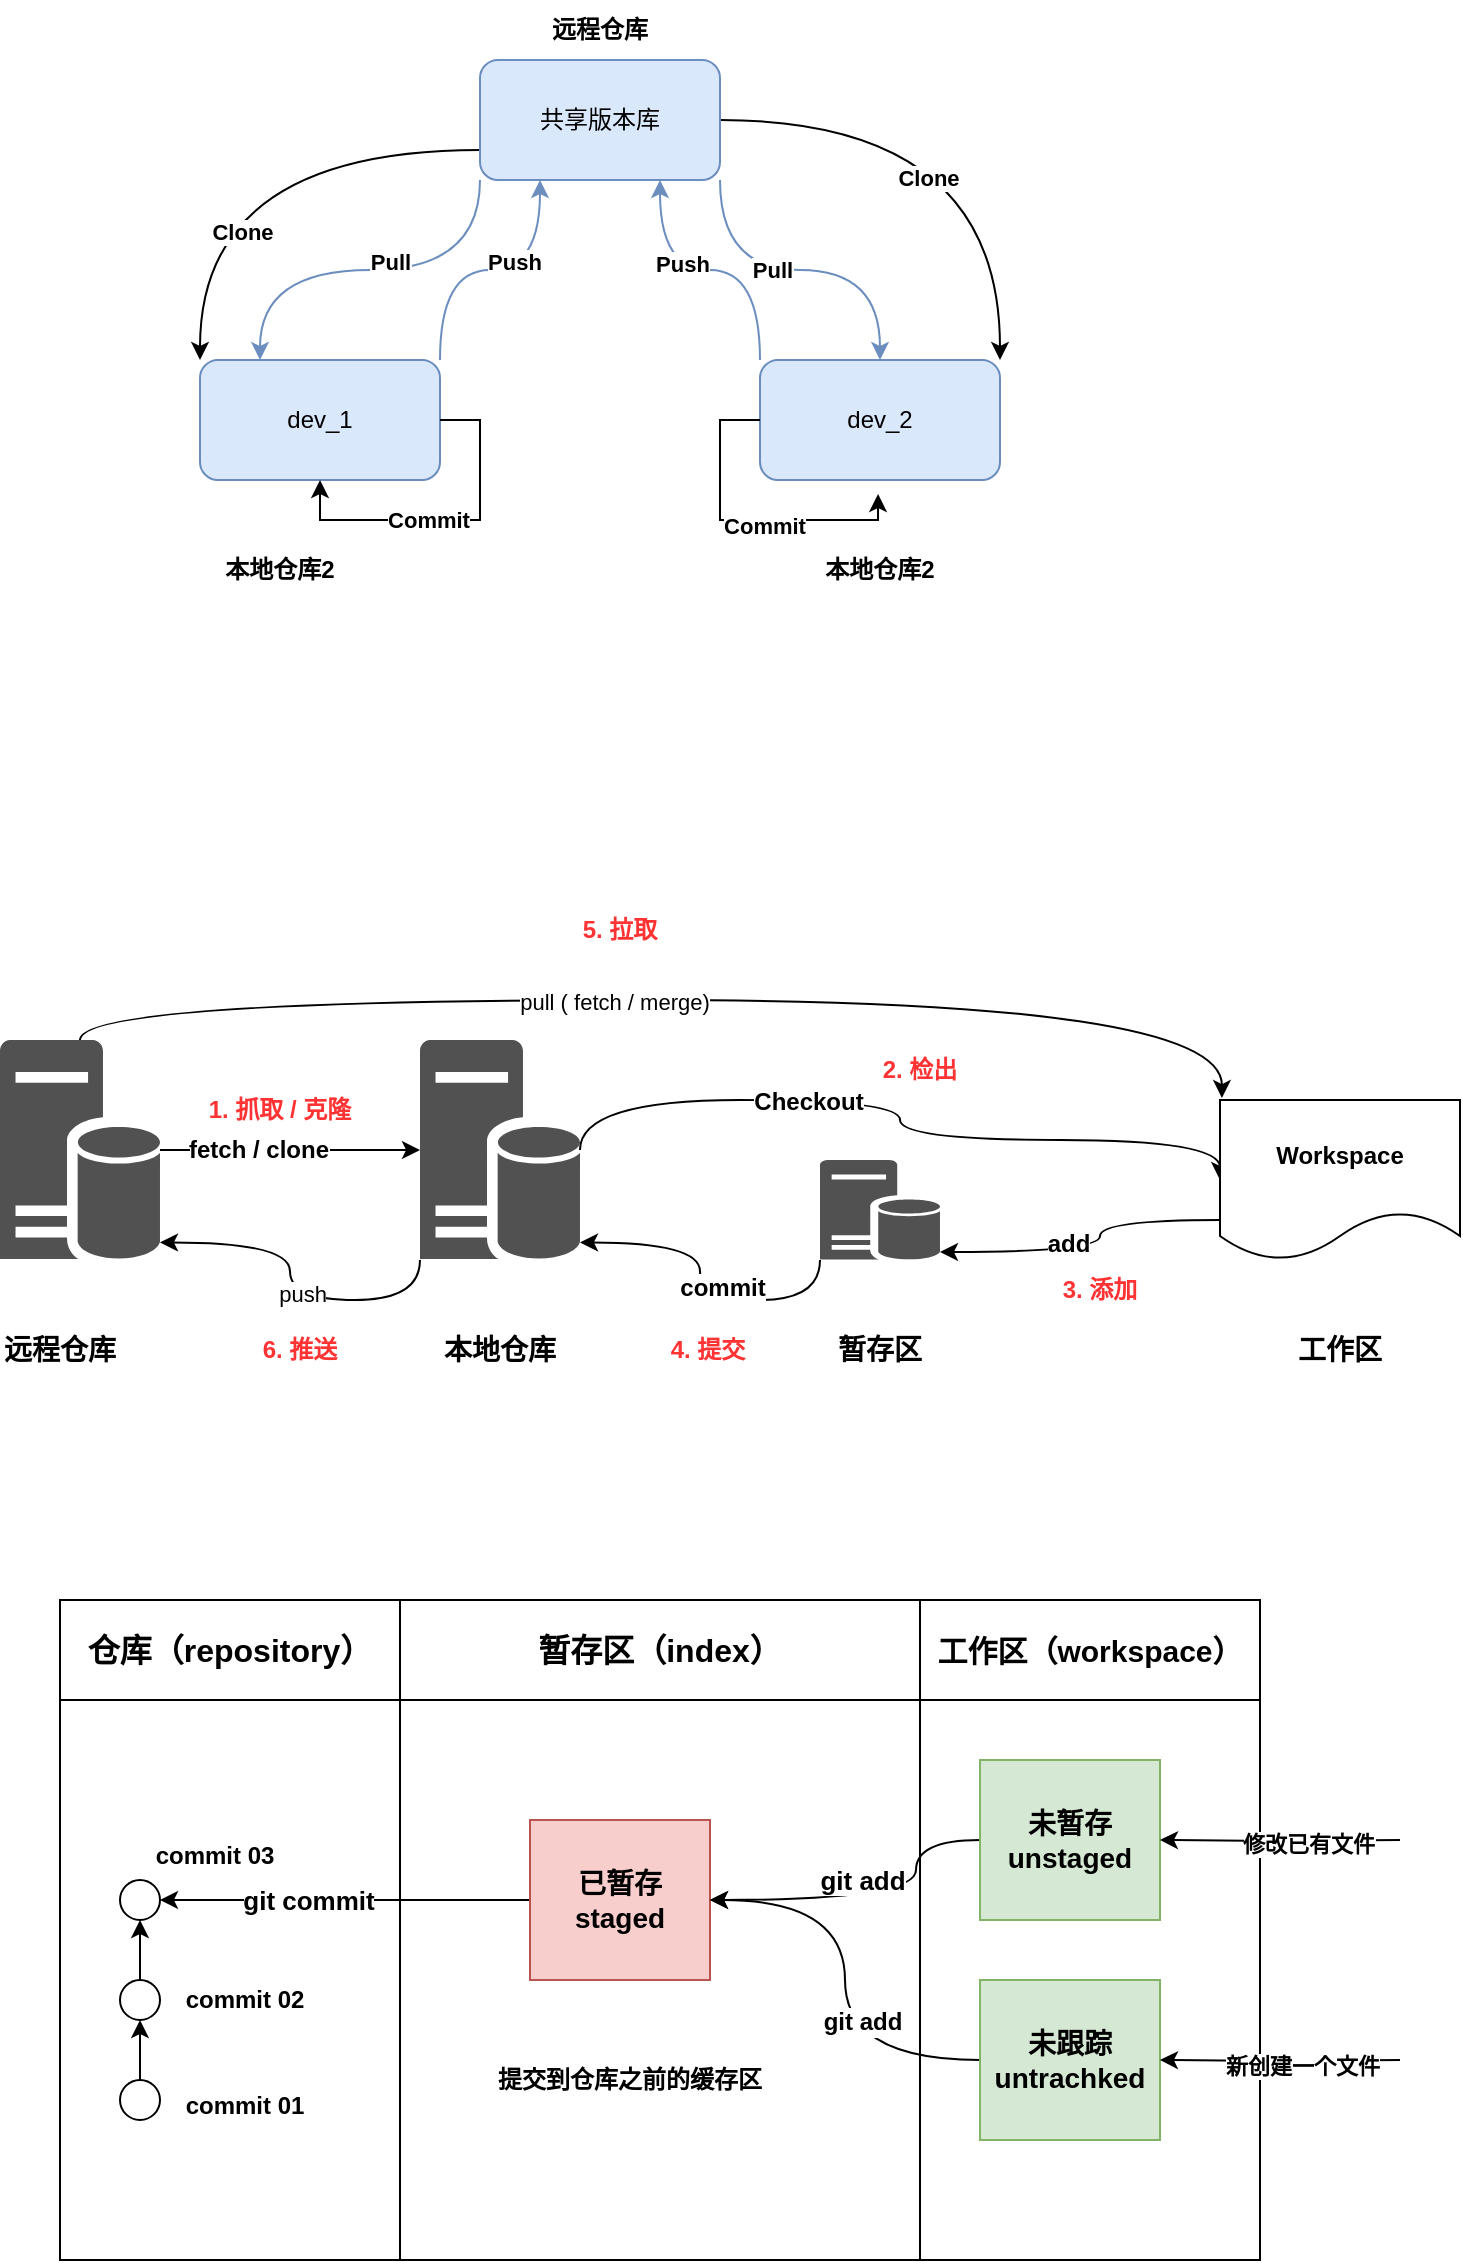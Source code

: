 <mxfile version="21.2.8" type="device">
  <diagram name="第 1 页" id="l9FvGU3IutL-vU-HciU5">
    <mxGraphModel dx="1098" dy="868" grid="1" gridSize="10" guides="1" tooltips="1" connect="1" arrows="1" fold="1" page="1" pageScale="1" pageWidth="827" pageHeight="1169" math="0" shadow="0">
      <root>
        <mxCell id="0" />
        <mxCell id="1" parent="0" />
        <mxCell id="eo-bYz45HFi3uBXh9IhI-4" style="edgeStyle=orthogonalEdgeStyle;rounded=0;orthogonalLoop=1;jettySize=auto;html=1;exitX=0;exitY=0.75;exitDx=0;exitDy=0;entryX=0;entryY=0;entryDx=0;entryDy=0;curved=1;" edge="1" parent="1" source="eo-bYz45HFi3uBXh9IhI-1" target="eo-bYz45HFi3uBXh9IhI-2">
          <mxGeometry relative="1" as="geometry" />
        </mxCell>
        <mxCell id="eo-bYz45HFi3uBXh9IhI-11" value="&lt;b&gt;Clone&lt;/b&gt;" style="edgeLabel;html=1;align=center;verticalAlign=middle;resizable=0;points=[];" vertex="1" connectable="0" parent="eo-bYz45HFi3uBXh9IhI-4">
          <mxGeometry x="0.478" y="21" relative="1" as="geometry">
            <mxPoint as="offset" />
          </mxGeometry>
        </mxCell>
        <mxCell id="eo-bYz45HFi3uBXh9IhI-5" style="edgeStyle=orthogonalEdgeStyle;rounded=0;orthogonalLoop=1;jettySize=auto;html=1;exitX=0;exitY=1;exitDx=0;exitDy=0;entryX=0.25;entryY=0;entryDx=0;entryDy=0;curved=1;fillColor=#dae8fc;strokeColor=#6c8ebf;" edge="1" parent="1" source="eo-bYz45HFi3uBXh9IhI-1" target="eo-bYz45HFi3uBXh9IhI-2">
          <mxGeometry relative="1" as="geometry" />
        </mxCell>
        <mxCell id="eo-bYz45HFi3uBXh9IhI-12" value="&lt;b&gt;Pull&lt;/b&gt;" style="edgeLabel;html=1;align=center;verticalAlign=middle;resizable=0;points=[];" vertex="1" connectable="0" parent="eo-bYz45HFi3uBXh9IhI-5">
          <mxGeometry x="-0.1" y="-4" relative="1" as="geometry">
            <mxPoint as="offset" />
          </mxGeometry>
        </mxCell>
        <mxCell id="eo-bYz45HFi3uBXh9IhI-6" style="edgeStyle=orthogonalEdgeStyle;rounded=0;orthogonalLoop=1;jettySize=auto;html=1;exitX=0.25;exitY=1;exitDx=0;exitDy=0;entryX=1;entryY=0;entryDx=0;entryDy=0;curved=1;startArrow=classic;startFill=1;endArrow=none;endFill=0;fillColor=#dae8fc;strokeColor=#6c8ebf;" edge="1" parent="1" source="eo-bYz45HFi3uBXh9IhI-1" target="eo-bYz45HFi3uBXh9IhI-2">
          <mxGeometry relative="1" as="geometry" />
        </mxCell>
        <mxCell id="eo-bYz45HFi3uBXh9IhI-17" value="&lt;b&gt;Push&lt;/b&gt;" style="edgeLabel;html=1;align=center;verticalAlign=middle;resizable=0;points=[];" vertex="1" connectable="0" parent="eo-bYz45HFi3uBXh9IhI-6">
          <mxGeometry x="-0.171" y="-4" relative="1" as="geometry">
            <mxPoint as="offset" />
          </mxGeometry>
        </mxCell>
        <mxCell id="eo-bYz45HFi3uBXh9IhI-8" style="edgeStyle=orthogonalEdgeStyle;rounded=0;orthogonalLoop=1;jettySize=auto;html=1;exitX=1;exitY=0.5;exitDx=0;exitDy=0;curved=1;entryX=1;entryY=0;entryDx=0;entryDy=0;" edge="1" parent="1" source="eo-bYz45HFi3uBXh9IhI-1" target="eo-bYz45HFi3uBXh9IhI-3">
          <mxGeometry relative="1" as="geometry" />
        </mxCell>
        <mxCell id="eo-bYz45HFi3uBXh9IhI-13" value="&lt;b&gt;Clone&lt;/b&gt;" style="edgeLabel;html=1;align=center;verticalAlign=middle;resizable=0;points=[];" vertex="1" connectable="0" parent="eo-bYz45HFi3uBXh9IhI-8">
          <mxGeometry x="-0.2" y="-29" relative="1" as="geometry">
            <mxPoint as="offset" />
          </mxGeometry>
        </mxCell>
        <mxCell id="eo-bYz45HFi3uBXh9IhI-9" style="edgeStyle=orthogonalEdgeStyle;rounded=0;orthogonalLoop=1;jettySize=auto;html=1;exitX=1;exitY=1;exitDx=0;exitDy=0;entryX=0.5;entryY=0;entryDx=0;entryDy=0;curved=1;fillColor=#dae8fc;strokeColor=#6c8ebf;" edge="1" parent="1" source="eo-bYz45HFi3uBXh9IhI-1" target="eo-bYz45HFi3uBXh9IhI-3">
          <mxGeometry relative="1" as="geometry" />
        </mxCell>
        <mxCell id="eo-bYz45HFi3uBXh9IhI-15" value="&lt;b&gt;Pull&lt;/b&gt;" style="edgeLabel;html=1;align=center;verticalAlign=middle;resizable=0;points=[];" vertex="1" connectable="0" parent="eo-bYz45HFi3uBXh9IhI-9">
          <mxGeometry x="-0.165" relative="1" as="geometry">
            <mxPoint as="offset" />
          </mxGeometry>
        </mxCell>
        <mxCell id="eo-bYz45HFi3uBXh9IhI-10" style="edgeStyle=orthogonalEdgeStyle;rounded=0;orthogonalLoop=1;jettySize=auto;html=1;exitX=0.75;exitY=1;exitDx=0;exitDy=0;entryX=0;entryY=0;entryDx=0;entryDy=0;curved=1;endArrow=none;endFill=0;startArrow=classic;startFill=1;fillColor=#dae8fc;strokeColor=#6c8ebf;" edge="1" parent="1" source="eo-bYz45HFi3uBXh9IhI-1" target="eo-bYz45HFi3uBXh9IhI-3">
          <mxGeometry relative="1" as="geometry" />
        </mxCell>
        <mxCell id="eo-bYz45HFi3uBXh9IhI-16" value="&lt;b&gt;Push&lt;/b&gt;" style="edgeLabel;html=1;align=center;verticalAlign=middle;resizable=0;points=[];" vertex="1" connectable="0" parent="eo-bYz45HFi3uBXh9IhI-10">
          <mxGeometry x="-0.2" y="3" relative="1" as="geometry">
            <mxPoint as="offset" />
          </mxGeometry>
        </mxCell>
        <mxCell id="eo-bYz45HFi3uBXh9IhI-1" value="共享版本库" style="rounded=1;whiteSpace=wrap;html=1;fillColor=#dae8fc;strokeColor=#6c8ebf;" vertex="1" parent="1">
          <mxGeometry x="340" y="110" width="120" height="60" as="geometry" />
        </mxCell>
        <mxCell id="eo-bYz45HFi3uBXh9IhI-2" value="dev_1" style="rounded=1;whiteSpace=wrap;html=1;fillColor=#dae8fc;strokeColor=#6c8ebf;" vertex="1" parent="1">
          <mxGeometry x="200" y="260" width="120" height="60" as="geometry" />
        </mxCell>
        <mxCell id="eo-bYz45HFi3uBXh9IhI-3" value="dev_2" style="rounded=1;whiteSpace=wrap;html=1;fillColor=#dae8fc;strokeColor=#6c8ebf;" vertex="1" parent="1">
          <mxGeometry x="480" y="260" width="120" height="60" as="geometry" />
        </mxCell>
        <mxCell id="eo-bYz45HFi3uBXh9IhI-18" style="edgeStyle=orthogonalEdgeStyle;rounded=0;orthogonalLoop=1;jettySize=auto;html=1;exitX=1;exitY=0.5;exitDx=0;exitDy=0;entryX=0.5;entryY=1;entryDx=0;entryDy=0;" edge="1" parent="1" source="eo-bYz45HFi3uBXh9IhI-2" target="eo-bYz45HFi3uBXh9IhI-2">
          <mxGeometry relative="1" as="geometry" />
        </mxCell>
        <mxCell id="eo-bYz45HFi3uBXh9IhI-20" value="&lt;b&gt;Commit&lt;/b&gt;" style="edgeLabel;html=1;align=center;verticalAlign=middle;resizable=0;points=[];" vertex="1" connectable="0" parent="eo-bYz45HFi3uBXh9IhI-18">
          <mxGeometry x="0.129" relative="1" as="geometry">
            <mxPoint as="offset" />
          </mxGeometry>
        </mxCell>
        <mxCell id="eo-bYz45HFi3uBXh9IhI-19" style="edgeStyle=orthogonalEdgeStyle;rounded=0;orthogonalLoop=1;jettySize=auto;html=1;exitX=0;exitY=0.5;exitDx=0;exitDy=0;entryX=0.492;entryY=1.117;entryDx=0;entryDy=0;entryPerimeter=0;" edge="1" parent="1" source="eo-bYz45HFi3uBXh9IhI-3" target="eo-bYz45HFi3uBXh9IhI-3">
          <mxGeometry relative="1" as="geometry" />
        </mxCell>
        <mxCell id="eo-bYz45HFi3uBXh9IhI-21" value="&lt;b&gt;Commit&lt;/b&gt;" style="edgeLabel;html=1;align=center;verticalAlign=middle;resizable=0;points=[];" vertex="1" connectable="0" parent="eo-bYz45HFi3uBXh9IhI-19">
          <mxGeometry x="0.136" y="-3" relative="1" as="geometry">
            <mxPoint as="offset" />
          </mxGeometry>
        </mxCell>
        <mxCell id="eo-bYz45HFi3uBXh9IhI-22" value="&lt;b&gt;远程仓库&lt;/b&gt;" style="text;html=1;strokeColor=none;fillColor=none;align=center;verticalAlign=middle;whiteSpace=wrap;rounded=0;" vertex="1" parent="1">
          <mxGeometry x="370" y="80" width="60" height="30" as="geometry" />
        </mxCell>
        <mxCell id="eo-bYz45HFi3uBXh9IhI-23" value="&lt;b&gt;本地仓库2&lt;/b&gt;" style="text;html=1;strokeColor=none;fillColor=none;align=center;verticalAlign=middle;whiteSpace=wrap;rounded=0;" vertex="1" parent="1">
          <mxGeometry x="210" y="350" width="60" height="30" as="geometry" />
        </mxCell>
        <mxCell id="eo-bYz45HFi3uBXh9IhI-24" value="&lt;b&gt;本地仓库2&lt;/b&gt;" style="text;html=1;strokeColor=none;fillColor=none;align=center;verticalAlign=middle;whiteSpace=wrap;rounded=0;" vertex="1" parent="1">
          <mxGeometry x="510" y="350" width="60" height="30" as="geometry" />
        </mxCell>
        <mxCell id="eo-bYz45HFi3uBXh9IhI-34" style="edgeStyle=orthogonalEdgeStyle;rounded=0;orthogonalLoop=1;jettySize=auto;html=1;exitX=0;exitY=1;exitDx=0;exitDy=0;exitPerimeter=0;entryX=1;entryY=0.92;entryDx=0;entryDy=0;entryPerimeter=0;curved=1;" edge="1" parent="1" source="eo-bYz45HFi3uBXh9IhI-25" target="eo-bYz45HFi3uBXh9IhI-26">
          <mxGeometry relative="1" as="geometry" />
        </mxCell>
        <mxCell id="eo-bYz45HFi3uBXh9IhI-44" value="&lt;b&gt;&lt;font style=&quot;font-size: 12px;&quot;&gt;commit&lt;/font&gt;&lt;/b&gt;" style="edgeLabel;html=1;align=center;verticalAlign=middle;resizable=0;points=[];" vertex="1" connectable="0" parent="eo-bYz45HFi3uBXh9IhI-34">
          <mxGeometry x="-0.182" y="-6" relative="1" as="geometry">
            <mxPoint as="offset" />
          </mxGeometry>
        </mxCell>
        <mxCell id="eo-bYz45HFi3uBXh9IhI-25" value="" style="sketch=0;pointerEvents=1;shadow=0;dashed=0;html=1;strokeColor=none;labelPosition=center;verticalLabelPosition=bottom;verticalAlign=top;align=center;fillColor=#515151;shape=mxgraph.mscae.enterprise.database_server" vertex="1" parent="1">
          <mxGeometry x="510" y="660" width="60" height="50" as="geometry" />
        </mxCell>
        <mxCell id="eo-bYz45HFi3uBXh9IhI-30" style="edgeStyle=orthogonalEdgeStyle;rounded=0;orthogonalLoop=1;jettySize=auto;html=1;exitX=0;exitY=1;exitDx=0;exitDy=0;exitPerimeter=0;entryX=1;entryY=0.92;entryDx=0;entryDy=0;entryPerimeter=0;curved=1;" edge="1" parent="1" source="eo-bYz45HFi3uBXh9IhI-26" target="eo-bYz45HFi3uBXh9IhI-27">
          <mxGeometry relative="1" as="geometry" />
        </mxCell>
        <mxCell id="eo-bYz45HFi3uBXh9IhI-46" value="push" style="edgeLabel;html=1;align=center;verticalAlign=middle;resizable=0;points=[];" vertex="1" connectable="0" parent="eo-bYz45HFi3uBXh9IhI-30">
          <mxGeometry x="-0.116" y="-3" relative="1" as="geometry">
            <mxPoint as="offset" />
          </mxGeometry>
        </mxCell>
        <mxCell id="eo-bYz45HFi3uBXh9IhI-32" style="edgeStyle=orthogonalEdgeStyle;rounded=0;orthogonalLoop=1;jettySize=auto;html=1;exitX=1;exitY=0.5;exitDx=0;exitDy=0;exitPerimeter=0;elbow=vertical;curved=1;entryX=0;entryY=0.5;entryDx=0;entryDy=0;" edge="1" parent="1" source="eo-bYz45HFi3uBXh9IhI-26" target="eo-bYz45HFi3uBXh9IhI-28">
          <mxGeometry relative="1" as="geometry">
            <Array as="points">
              <mxPoint x="390" y="630" />
              <mxPoint x="550" y="630" />
              <mxPoint x="550" y="650" />
              <mxPoint x="710" y="650" />
            </Array>
          </mxGeometry>
        </mxCell>
        <mxCell id="eo-bYz45HFi3uBXh9IhI-40" value="&lt;b&gt;&lt;font style=&quot;font-size: 12px;&quot;&gt;Checkout&lt;/font&gt;&lt;/b&gt;" style="edgeLabel;html=1;align=center;verticalAlign=middle;resizable=0;points=[];" vertex="1" connectable="0" parent="eo-bYz45HFi3uBXh9IhI-32">
          <mxGeometry x="-0.278" y="-1" relative="1" as="geometry">
            <mxPoint as="offset" />
          </mxGeometry>
        </mxCell>
        <mxCell id="eo-bYz45HFi3uBXh9IhI-26" value="" style="sketch=0;pointerEvents=1;shadow=0;dashed=0;html=1;strokeColor=none;labelPosition=center;verticalLabelPosition=bottom;verticalAlign=top;align=center;fillColor=#515151;shape=mxgraph.mscae.enterprise.database_server" vertex="1" parent="1">
          <mxGeometry x="310" y="600" width="80" height="110" as="geometry" />
        </mxCell>
        <mxCell id="eo-bYz45HFi3uBXh9IhI-29" style="edgeStyle=orthogonalEdgeStyle;rounded=0;orthogonalLoop=1;jettySize=auto;html=1;exitX=1;exitY=0.5;exitDx=0;exitDy=0;exitPerimeter=0;entryX=0;entryY=0.5;entryDx=0;entryDy=0;entryPerimeter=0;" edge="1" parent="1" source="eo-bYz45HFi3uBXh9IhI-27" target="eo-bYz45HFi3uBXh9IhI-26">
          <mxGeometry relative="1" as="geometry" />
        </mxCell>
        <mxCell id="eo-bYz45HFi3uBXh9IhI-39" value="&lt;b&gt;&lt;font style=&quot;font-size: 12px;&quot;&gt;fetch / clone&lt;/font&gt;&lt;/b&gt;" style="edgeLabel;html=1;align=center;verticalAlign=middle;resizable=0;points=[];" vertex="1" connectable="0" parent="eo-bYz45HFi3uBXh9IhI-29">
          <mxGeometry x="-0.246" relative="1" as="geometry">
            <mxPoint as="offset" />
          </mxGeometry>
        </mxCell>
        <mxCell id="eo-bYz45HFi3uBXh9IhI-41" style="edgeStyle=orthogonalEdgeStyle;rounded=0;orthogonalLoop=1;jettySize=auto;html=1;exitX=0.5;exitY=0;exitDx=0;exitDy=0;exitPerimeter=0;entryX=0.008;entryY=-0.012;entryDx=0;entryDy=0;entryPerimeter=0;curved=1;" edge="1" parent="1" source="eo-bYz45HFi3uBXh9IhI-27" target="eo-bYz45HFi3uBXh9IhI-28">
          <mxGeometry relative="1" as="geometry" />
        </mxCell>
        <mxCell id="eo-bYz45HFi3uBXh9IhI-45" value="pull ( fetch / merge)" style="edgeLabel;html=1;align=center;verticalAlign=middle;resizable=0;points=[];" vertex="1" connectable="0" parent="eo-bYz45HFi3uBXh9IhI-41">
          <mxGeometry x="-0.103" y="-1" relative="1" as="geometry">
            <mxPoint as="offset" />
          </mxGeometry>
        </mxCell>
        <mxCell id="eo-bYz45HFi3uBXh9IhI-27" value="" style="sketch=0;pointerEvents=1;shadow=0;dashed=0;html=1;strokeColor=none;labelPosition=center;verticalLabelPosition=bottom;verticalAlign=top;align=center;fillColor=#515151;shape=mxgraph.mscae.enterprise.database_server" vertex="1" parent="1">
          <mxGeometry x="100" y="600" width="80" height="110" as="geometry" />
        </mxCell>
        <mxCell id="eo-bYz45HFi3uBXh9IhI-42" style="edgeStyle=orthogonalEdgeStyle;rounded=0;orthogonalLoop=1;jettySize=auto;html=1;exitX=0;exitY=0.75;exitDx=0;exitDy=0;entryX=1;entryY=0.92;entryDx=0;entryDy=0;entryPerimeter=0;curved=1;" edge="1" parent="1" source="eo-bYz45HFi3uBXh9IhI-28" target="eo-bYz45HFi3uBXh9IhI-25">
          <mxGeometry relative="1" as="geometry">
            <Array as="points">
              <mxPoint x="650" y="690" />
              <mxPoint x="650" y="706" />
            </Array>
          </mxGeometry>
        </mxCell>
        <mxCell id="eo-bYz45HFi3uBXh9IhI-43" value="&lt;b&gt;&lt;font style=&quot;font-size: 12px;&quot;&gt;add&lt;/font&gt;&lt;/b&gt;" style="edgeLabel;html=1;align=center;verticalAlign=middle;resizable=0;points=[];" vertex="1" connectable="0" parent="eo-bYz45HFi3uBXh9IhI-42">
          <mxGeometry x="0.179" y="-4" relative="1" as="geometry">
            <mxPoint as="offset" />
          </mxGeometry>
        </mxCell>
        <mxCell id="eo-bYz45HFi3uBXh9IhI-28" value="&lt;b&gt;Workspace&lt;/b&gt;" style="shape=document;whiteSpace=wrap;html=1;boundedLbl=1;rotation=0;" vertex="1" parent="1">
          <mxGeometry x="710" y="630" width="120" height="80" as="geometry" />
        </mxCell>
        <mxCell id="eo-bYz45HFi3uBXh9IhI-35" value="&lt;b&gt;&lt;font style=&quot;font-size: 14px;&quot;&gt;远程仓库&lt;/font&gt;&lt;/b&gt;" style="text;html=1;strokeColor=none;fillColor=none;align=center;verticalAlign=middle;whiteSpace=wrap;rounded=0;" vertex="1" parent="1">
          <mxGeometry x="100" y="740" width="60" height="30" as="geometry" />
        </mxCell>
        <mxCell id="eo-bYz45HFi3uBXh9IhI-36" value="&lt;b&gt;&lt;font style=&quot;font-size: 14px;&quot;&gt;本地仓库&lt;/font&gt;&lt;/b&gt;" style="text;html=1;strokeColor=none;fillColor=none;align=center;verticalAlign=middle;whiteSpace=wrap;rounded=0;" vertex="1" parent="1">
          <mxGeometry x="320" y="740" width="60" height="30" as="geometry" />
        </mxCell>
        <mxCell id="eo-bYz45HFi3uBXh9IhI-37" value="&lt;b&gt;&lt;font style=&quot;font-size: 14px;&quot;&gt;工作区&lt;/font&gt;&lt;/b&gt;" style="text;html=1;strokeColor=none;fillColor=none;align=center;verticalAlign=middle;whiteSpace=wrap;rounded=0;" vertex="1" parent="1">
          <mxGeometry x="740" y="740" width="60" height="30" as="geometry" />
        </mxCell>
        <mxCell id="eo-bYz45HFi3uBXh9IhI-38" value="&lt;b&gt;&lt;font style=&quot;font-size: 14px;&quot;&gt;暂存区&lt;/font&gt;&lt;/b&gt;" style="text;html=1;strokeColor=none;fillColor=none;align=center;verticalAlign=middle;whiteSpace=wrap;rounded=0;" vertex="1" parent="1">
          <mxGeometry x="510" y="740" width="60" height="30" as="geometry" />
        </mxCell>
        <mxCell id="eo-bYz45HFi3uBXh9IhI-48" value="&lt;b&gt;&lt;font color=&quot;#ff3333&quot;&gt;1. 抓取 / 克隆&lt;/font&gt;&lt;/b&gt;" style="text;html=1;strokeColor=none;fillColor=none;align=center;verticalAlign=middle;whiteSpace=wrap;rounded=0;" vertex="1" parent="1">
          <mxGeometry x="200" y="620" width="80" height="30" as="geometry" />
        </mxCell>
        <mxCell id="eo-bYz45HFi3uBXh9IhI-50" value="&lt;b&gt;&lt;font color=&quot;#ff3333&quot;&gt;2. 检出&lt;/font&gt;&lt;/b&gt;" style="text;html=1;strokeColor=none;fillColor=none;align=center;verticalAlign=middle;whiteSpace=wrap;rounded=0;" vertex="1" parent="1">
          <mxGeometry x="520" y="600" width="80" height="30" as="geometry" />
        </mxCell>
        <mxCell id="eo-bYz45HFi3uBXh9IhI-51" value="&lt;font style=&quot;&quot; color=&quot;#ff3333&quot;&gt;&lt;b&gt;3. 添加&lt;/b&gt;&lt;/font&gt;" style="text;html=1;strokeColor=none;fillColor=none;align=center;verticalAlign=middle;whiteSpace=wrap;rounded=0;" vertex="1" parent="1">
          <mxGeometry x="610" y="710" width="80" height="30" as="geometry" />
        </mxCell>
        <mxCell id="eo-bYz45HFi3uBXh9IhI-52" value="&lt;font color=&quot;#ff3333&quot;&gt;&lt;b&gt;4. 提交&lt;/b&gt;&lt;/font&gt;" style="text;html=1;strokeColor=none;fillColor=none;align=center;verticalAlign=middle;whiteSpace=wrap;rounded=0;" vertex="1" parent="1">
          <mxGeometry x="414" y="740" width="80" height="30" as="geometry" />
        </mxCell>
        <mxCell id="eo-bYz45HFi3uBXh9IhI-53" value="&lt;b&gt;&lt;font color=&quot;#ff3333&quot;&gt;5. 拉取&lt;/font&gt;&lt;/b&gt;" style="text;html=1;strokeColor=none;fillColor=none;align=center;verticalAlign=middle;whiteSpace=wrap;rounded=0;" vertex="1" parent="1">
          <mxGeometry x="370" y="530" width="80" height="30" as="geometry" />
        </mxCell>
        <mxCell id="eo-bYz45HFi3uBXh9IhI-54" value="&lt;b&gt;&lt;font color=&quot;#ff3333&quot;&gt;6. 推送&lt;/font&gt;&lt;/b&gt;" style="text;html=1;strokeColor=none;fillColor=none;align=center;verticalAlign=middle;whiteSpace=wrap;rounded=0;" vertex="1" parent="1">
          <mxGeometry x="210" y="740" width="80" height="30" as="geometry" />
        </mxCell>
        <mxCell id="eo-bYz45HFi3uBXh9IhI-56" value="" style="rounded=0;whiteSpace=wrap;html=1;" vertex="1" parent="1">
          <mxGeometry x="130" y="880" width="170" height="330" as="geometry" />
        </mxCell>
        <mxCell id="eo-bYz45HFi3uBXh9IhI-57" value="" style="rounded=0;whiteSpace=wrap;html=1;" vertex="1" parent="1">
          <mxGeometry x="300" y="880" width="260" height="330" as="geometry" />
        </mxCell>
        <mxCell id="eo-bYz45HFi3uBXh9IhI-58" value="" style="rounded=0;whiteSpace=wrap;html=1;" vertex="1" parent="1">
          <mxGeometry x="560" y="880" width="170" height="330" as="geometry" />
        </mxCell>
        <mxCell id="eo-bYz45HFi3uBXh9IhI-60" value="&lt;b&gt;&lt;font style=&quot;font-size: 16px;&quot;&gt;仓库（repository）&lt;/font&gt;&lt;/b&gt;" style="rounded=0;whiteSpace=wrap;html=1;" vertex="1" parent="1">
          <mxGeometry x="130" y="880" width="170" height="50" as="geometry" />
        </mxCell>
        <mxCell id="eo-bYz45HFi3uBXh9IhI-63" value="&lt;span style=&quot;font-size: 16px;&quot;&gt;&lt;b&gt;暂存区（index）&lt;/b&gt;&lt;/span&gt;" style="rounded=0;whiteSpace=wrap;html=1;" vertex="1" parent="1">
          <mxGeometry x="300" y="880" width="260" height="50" as="geometry" />
        </mxCell>
        <mxCell id="eo-bYz45HFi3uBXh9IhI-64" value="&lt;span style=&quot;font-size: 16px;&quot;&gt;&lt;b style=&quot;font-size: 15px;&quot;&gt;工作区（workspace）&lt;/b&gt;&lt;/span&gt;" style="rounded=0;whiteSpace=wrap;html=1;" vertex="1" parent="1">
          <mxGeometry x="560" y="880" width="170" height="50" as="geometry" />
        </mxCell>
        <mxCell id="eo-bYz45HFi3uBXh9IhI-76" style="edgeStyle=orthogonalEdgeStyle;rounded=0;orthogonalLoop=1;jettySize=auto;html=1;exitX=0;exitY=0.5;exitDx=0;exitDy=0;entryX=1;entryY=0.5;entryDx=0;entryDy=0;" edge="1" parent="1" source="eo-bYz45HFi3uBXh9IhI-65" target="eo-bYz45HFi3uBXh9IhI-69">
          <mxGeometry relative="1" as="geometry" />
        </mxCell>
        <mxCell id="eo-bYz45HFi3uBXh9IhI-93" value="&lt;b&gt;&lt;font style=&quot;font-size: 13px;&quot;&gt;git commit&lt;/font&gt;&lt;/b&gt;" style="edgeLabel;html=1;align=center;verticalAlign=middle;resizable=0;points=[];" vertex="1" connectable="0" parent="eo-bYz45HFi3uBXh9IhI-76">
          <mxGeometry x="0.2" relative="1" as="geometry">
            <mxPoint as="offset" />
          </mxGeometry>
        </mxCell>
        <mxCell id="eo-bYz45HFi3uBXh9IhI-65" value="&lt;b style=&quot;font-size: 14px;&quot;&gt;已暂存&lt;br&gt;staged&lt;/b&gt;" style="rounded=0;whiteSpace=wrap;html=1;fillColor=#f8cecc;strokeColor=#b85450;" vertex="1" parent="1">
          <mxGeometry x="365" y="990" width="90" height="80" as="geometry" />
        </mxCell>
        <mxCell id="eo-bYz45HFi3uBXh9IhI-77" style="edgeStyle=orthogonalEdgeStyle;rounded=0;orthogonalLoop=1;jettySize=auto;html=1;exitX=0;exitY=0.5;exitDx=0;exitDy=0;curved=1;" edge="1" parent="1" source="eo-bYz45HFi3uBXh9IhI-66" target="eo-bYz45HFi3uBXh9IhI-65">
          <mxGeometry relative="1" as="geometry">
            <Array as="points">
              <mxPoint x="558" y="1000" />
              <mxPoint x="558" y="1030" />
            </Array>
          </mxGeometry>
        </mxCell>
        <mxCell id="eo-bYz45HFi3uBXh9IhI-83" value="&lt;b&gt;&lt;font style=&quot;font-size: 13px;&quot;&gt;git add&lt;/font&gt;&lt;/b&gt;" style="edgeLabel;html=1;align=center;verticalAlign=middle;resizable=0;points=[];" vertex="1" connectable="0" parent="eo-bYz45HFi3uBXh9IhI-77">
          <mxGeometry x="0.39" y="-3" relative="1" as="geometry">
            <mxPoint x="25" y="-7" as="offset" />
          </mxGeometry>
        </mxCell>
        <mxCell id="eo-bYz45HFi3uBXh9IhI-66" value="&lt;b style=&quot;font-size: 14px;&quot;&gt;未暂存&lt;br&gt;unstaged&lt;/b&gt;" style="rounded=0;whiteSpace=wrap;html=1;fillColor=#d5e8d4;strokeColor=#82b366;" vertex="1" parent="1">
          <mxGeometry x="590" y="960" width="90" height="80" as="geometry" />
        </mxCell>
        <mxCell id="eo-bYz45HFi3uBXh9IhI-78" style="edgeStyle=orthogonalEdgeStyle;rounded=0;orthogonalLoop=1;jettySize=auto;html=1;exitX=0;exitY=0.5;exitDx=0;exitDy=0;curved=1;" edge="1" parent="1" source="eo-bYz45HFi3uBXh9IhI-67" target="eo-bYz45HFi3uBXh9IhI-65">
          <mxGeometry relative="1" as="geometry" />
        </mxCell>
        <mxCell id="eo-bYz45HFi3uBXh9IhI-89" value="&lt;b&gt;&lt;font style=&quot;font-size: 12px;&quot;&gt;git add&lt;/font&gt;&lt;/b&gt;" style="edgeLabel;html=1;align=center;verticalAlign=middle;resizable=0;points=[];" vertex="1" connectable="0" parent="eo-bYz45HFi3uBXh9IhI-78">
          <mxGeometry x="-0.186" y="-7" relative="1" as="geometry">
            <mxPoint x="1" y="1" as="offset" />
          </mxGeometry>
        </mxCell>
        <mxCell id="eo-bYz45HFi3uBXh9IhI-67" value="&lt;b style=&quot;font-size: 14px;&quot;&gt;未跟踪&lt;br&gt;untrachked&lt;/b&gt;" style="rounded=0;whiteSpace=wrap;html=1;fillColor=#d5e8d4;strokeColor=#82b366;" vertex="1" parent="1">
          <mxGeometry x="590" y="1070" width="90" height="80" as="geometry" />
        </mxCell>
        <mxCell id="eo-bYz45HFi3uBXh9IhI-74" style="edgeStyle=orthogonalEdgeStyle;rounded=0;orthogonalLoop=1;jettySize=auto;html=1;exitX=0.5;exitY=0;exitDx=0;exitDy=0;entryX=0.5;entryY=1;entryDx=0;entryDy=0;" edge="1" parent="1" source="eo-bYz45HFi3uBXh9IhI-68" target="eo-bYz45HFi3uBXh9IhI-70">
          <mxGeometry relative="1" as="geometry" />
        </mxCell>
        <mxCell id="eo-bYz45HFi3uBXh9IhI-68" value="" style="ellipse;whiteSpace=wrap;html=1;aspect=fixed;" vertex="1" parent="1">
          <mxGeometry x="160" y="1120" width="20" height="20" as="geometry" />
        </mxCell>
        <mxCell id="eo-bYz45HFi3uBXh9IhI-69" value="" style="ellipse;whiteSpace=wrap;html=1;aspect=fixed;" vertex="1" parent="1">
          <mxGeometry x="160" y="1020" width="20" height="20" as="geometry" />
        </mxCell>
        <mxCell id="eo-bYz45HFi3uBXh9IhI-75" style="edgeStyle=orthogonalEdgeStyle;rounded=0;orthogonalLoop=1;jettySize=auto;html=1;exitX=0.5;exitY=0;exitDx=0;exitDy=0;entryX=0.5;entryY=1;entryDx=0;entryDy=0;" edge="1" parent="1" source="eo-bYz45HFi3uBXh9IhI-70" target="eo-bYz45HFi3uBXh9IhI-69">
          <mxGeometry relative="1" as="geometry" />
        </mxCell>
        <mxCell id="eo-bYz45HFi3uBXh9IhI-70" value="" style="ellipse;whiteSpace=wrap;html=1;aspect=fixed;" vertex="1" parent="1">
          <mxGeometry x="160" y="1070" width="20" height="20" as="geometry" />
        </mxCell>
        <mxCell id="eo-bYz45HFi3uBXh9IhI-80" style="edgeStyle=orthogonalEdgeStyle;rounded=0;orthogonalLoop=1;jettySize=auto;html=1;exitX=0;exitY=0.5;exitDx=0;exitDy=0;" edge="1" parent="1" target="eo-bYz45HFi3uBXh9IhI-66">
          <mxGeometry relative="1" as="geometry">
            <mxPoint x="800" y="1000" as="sourcePoint" />
          </mxGeometry>
        </mxCell>
        <mxCell id="eo-bYz45HFi3uBXh9IhI-94" value="&lt;b&gt;修改已有文件&lt;/b&gt;" style="edgeLabel;html=1;align=center;verticalAlign=middle;resizable=0;points=[];" vertex="1" connectable="0" parent="eo-bYz45HFi3uBXh9IhI-80">
          <mxGeometry x="-0.236" y="1" relative="1" as="geometry">
            <mxPoint as="offset" />
          </mxGeometry>
        </mxCell>
        <mxCell id="eo-bYz45HFi3uBXh9IhI-82" style="edgeStyle=orthogonalEdgeStyle;rounded=0;orthogonalLoop=1;jettySize=auto;html=1;" edge="1" parent="1" target="eo-bYz45HFi3uBXh9IhI-67">
          <mxGeometry relative="1" as="geometry">
            <mxPoint x="800" y="1110" as="sourcePoint" />
          </mxGeometry>
        </mxCell>
        <mxCell id="eo-bYz45HFi3uBXh9IhI-95" value="&lt;b&gt;新创建一个文件&lt;/b&gt;" style="edgeLabel;html=1;align=center;verticalAlign=middle;resizable=0;points=[];" vertex="1" connectable="0" parent="eo-bYz45HFi3uBXh9IhI-82">
          <mxGeometry x="-0.186" y="2" relative="1" as="geometry">
            <mxPoint as="offset" />
          </mxGeometry>
        </mxCell>
        <mxCell id="eo-bYz45HFi3uBXh9IhI-90" value="&lt;b&gt;commit 01&lt;/b&gt;" style="text;html=1;strokeColor=none;fillColor=none;align=center;verticalAlign=middle;whiteSpace=wrap;rounded=0;" vertex="1" parent="1">
          <mxGeometry x="185" y="1115" width="75" height="35" as="geometry" />
        </mxCell>
        <mxCell id="eo-bYz45HFi3uBXh9IhI-91" value="&lt;b&gt;commit 02&lt;/b&gt;" style="text;html=1;strokeColor=none;fillColor=none;align=center;verticalAlign=middle;whiteSpace=wrap;rounded=0;" vertex="1" parent="1">
          <mxGeometry x="185" y="1062.5" width="75" height="35" as="geometry" />
        </mxCell>
        <mxCell id="eo-bYz45HFi3uBXh9IhI-92" value="&lt;b&gt;commit 03&lt;/b&gt;" style="text;html=1;strokeColor=none;fillColor=none;align=center;verticalAlign=middle;whiteSpace=wrap;rounded=0;" vertex="1" parent="1">
          <mxGeometry x="170" y="990" width="75" height="35" as="geometry" />
        </mxCell>
        <mxCell id="eo-bYz45HFi3uBXh9IhI-96" value="&lt;b&gt;提交到仓库之前的缓存区&lt;/b&gt;" style="text;html=1;strokeColor=none;fillColor=none;align=center;verticalAlign=middle;whiteSpace=wrap;rounded=0;" vertex="1" parent="1">
          <mxGeometry x="340" y="1100" width="150" height="40" as="geometry" />
        </mxCell>
      </root>
    </mxGraphModel>
  </diagram>
</mxfile>
